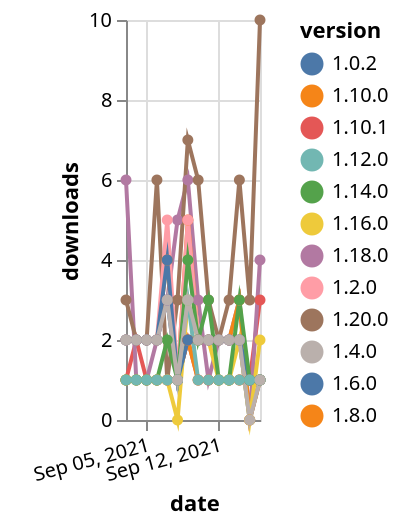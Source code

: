 {"$schema": "https://vega.github.io/schema/vega-lite/v5.json", "description": "A simple bar chart with embedded data.", "data": {"values": [{"date": "2021-09-03", "total": 3153, "delta": 2, "version": "1.6.0"}, {"date": "2021-09-04", "total": 3155, "delta": 2, "version": "1.6.0"}, {"date": "2021-09-05", "total": 3157, "delta": 2, "version": "1.6.0"}, {"date": "2021-09-06", "total": 3159, "delta": 2, "version": "1.6.0"}, {"date": "2021-09-07", "total": 3162, "delta": 3, "version": "1.6.0"}, {"date": "2021-09-08", "total": 3163, "delta": 1, "version": "1.6.0"}, {"date": "2021-09-09", "total": 3165, "delta": 2, "version": "1.6.0"}, {"date": "2021-09-10", "total": 3167, "delta": 2, "version": "1.6.0"}, {"date": "2021-09-11", "total": 3169, "delta": 2, "version": "1.6.0"}, {"date": "2021-09-12", "total": 3171, "delta": 2, "version": "1.6.0"}, {"date": "2021-09-13", "total": 3173, "delta": 2, "version": "1.6.0"}, {"date": "2021-09-14", "total": 3175, "delta": 2, "version": "1.6.0"}, {"date": "2021-09-15", "total": 3175, "delta": 0, "version": "1.6.0"}, {"date": "2021-09-16", "total": 3176, "delta": 1, "version": "1.6.0"}, {"date": "2021-09-03", "total": 822, "delta": 1, "version": "1.10.1"}, {"date": "2021-09-04", "total": 824, "delta": 2, "version": "1.10.1"}, {"date": "2021-09-05", "total": 825, "delta": 1, "version": "1.10.1"}, {"date": "2021-09-06", "total": 826, "delta": 1, "version": "1.10.1"}, {"date": "2021-09-07", "total": 827, "delta": 1, "version": "1.10.1"}, {"date": "2021-09-08", "total": 828, "delta": 1, "version": "1.10.1"}, {"date": "2021-09-09", "total": 830, "delta": 2, "version": "1.10.1"}, {"date": "2021-09-10", "total": 831, "delta": 1, "version": "1.10.1"}, {"date": "2021-09-11", "total": 832, "delta": 1, "version": "1.10.1"}, {"date": "2021-09-12", "total": 833, "delta": 1, "version": "1.10.1"}, {"date": "2021-09-13", "total": 834, "delta": 1, "version": "1.10.1"}, {"date": "2021-09-14", "total": 835, "delta": 1, "version": "1.10.1"}, {"date": "2021-09-15", "total": 836, "delta": 1, "version": "1.10.1"}, {"date": "2021-09-16", "total": 839, "delta": 3, "version": "1.10.1"}, {"date": "2021-09-03", "total": 801, "delta": 6, "version": "1.18.0"}, {"date": "2021-09-04", "total": 802, "delta": 1, "version": "1.18.0"}, {"date": "2021-09-05", "total": 803, "delta": 1, "version": "1.18.0"}, {"date": "2021-09-06", "total": 805, "delta": 2, "version": "1.18.0"}, {"date": "2021-09-07", "total": 808, "delta": 3, "version": "1.18.0"}, {"date": "2021-09-08", "total": 813, "delta": 5, "version": "1.18.0"}, {"date": "2021-09-09", "total": 819, "delta": 6, "version": "1.18.0"}, {"date": "2021-09-10", "total": 822, "delta": 3, "version": "1.18.0"}, {"date": "2021-09-11", "total": 823, "delta": 1, "version": "1.18.0"}, {"date": "2021-09-12", "total": 825, "delta": 2, "version": "1.18.0"}, {"date": "2021-09-13", "total": 827, "delta": 2, "version": "1.18.0"}, {"date": "2021-09-14", "total": 830, "delta": 3, "version": "1.18.0"}, {"date": "2021-09-15", "total": 830, "delta": 0, "version": "1.18.0"}, {"date": "2021-09-16", "total": 834, "delta": 4, "version": "1.18.0"}, {"date": "2021-09-03", "total": 3136, "delta": 2, "version": "1.8.0"}, {"date": "2021-09-04", "total": 3138, "delta": 2, "version": "1.8.0"}, {"date": "2021-09-05", "total": 3140, "delta": 2, "version": "1.8.0"}, {"date": "2021-09-06", "total": 3142, "delta": 2, "version": "1.8.0"}, {"date": "2021-09-07", "total": 3146, "delta": 4, "version": "1.8.0"}, {"date": "2021-09-08", "total": 3147, "delta": 1, "version": "1.8.0"}, {"date": "2021-09-09", "total": 3152, "delta": 5, "version": "1.8.0"}, {"date": "2021-09-10", "total": 3154, "delta": 2, "version": "1.8.0"}, {"date": "2021-09-11", "total": 3156, "delta": 2, "version": "1.8.0"}, {"date": "2021-09-12", "total": 3158, "delta": 2, "version": "1.8.0"}, {"date": "2021-09-13", "total": 3160, "delta": 2, "version": "1.8.0"}, {"date": "2021-09-14", "total": 3163, "delta": 3, "version": "1.8.0"}, {"date": "2021-09-15", "total": 3163, "delta": 0, "version": "1.8.0"}, {"date": "2021-09-16", "total": 3164, "delta": 1, "version": "1.8.0"}, {"date": "2021-09-03", "total": 595, "delta": 1, "version": "1.10.0"}, {"date": "2021-09-04", "total": 596, "delta": 1, "version": "1.10.0"}, {"date": "2021-09-05", "total": 597, "delta": 1, "version": "1.10.0"}, {"date": "2021-09-06", "total": 598, "delta": 1, "version": "1.10.0"}, {"date": "2021-09-07", "total": 599, "delta": 1, "version": "1.10.0"}, {"date": "2021-09-08", "total": 600, "delta": 1, "version": "1.10.0"}, {"date": "2021-09-09", "total": 602, "delta": 2, "version": "1.10.0"}, {"date": "2021-09-10", "total": 603, "delta": 1, "version": "1.10.0"}, {"date": "2021-09-11", "total": 604, "delta": 1, "version": "1.10.0"}, {"date": "2021-09-12", "total": 605, "delta": 1, "version": "1.10.0"}, {"date": "2021-09-13", "total": 606, "delta": 1, "version": "1.10.0"}, {"date": "2021-09-14", "total": 607, "delta": 1, "version": "1.10.0"}, {"date": "2021-09-15", "total": 608, "delta": 1, "version": "1.10.0"}, {"date": "2021-09-16", "total": 609, "delta": 1, "version": "1.10.0"}, {"date": "2021-09-03", "total": 338, "delta": 3, "version": "1.20.0"}, {"date": "2021-09-04", "total": 340, "delta": 2, "version": "1.20.0"}, {"date": "2021-09-05", "total": 342, "delta": 2, "version": "1.20.0"}, {"date": "2021-09-06", "total": 348, "delta": 6, "version": "1.20.0"}, {"date": "2021-09-07", "total": 349, "delta": 1, "version": "1.20.0"}, {"date": "2021-09-08", "total": 352, "delta": 3, "version": "1.20.0"}, {"date": "2021-09-09", "total": 359, "delta": 7, "version": "1.20.0"}, {"date": "2021-09-10", "total": 365, "delta": 6, "version": "1.20.0"}, {"date": "2021-09-11", "total": 368, "delta": 3, "version": "1.20.0"}, {"date": "2021-09-12", "total": 370, "delta": 2, "version": "1.20.0"}, {"date": "2021-09-13", "total": 373, "delta": 3, "version": "1.20.0"}, {"date": "2021-09-14", "total": 379, "delta": 6, "version": "1.20.0"}, {"date": "2021-09-15", "total": 382, "delta": 3, "version": "1.20.0"}, {"date": "2021-09-16", "total": 392, "delta": 10, "version": "1.20.0"}, {"date": "2021-09-03", "total": 375, "delta": 1, "version": "1.16.0"}, {"date": "2021-09-04", "total": 376, "delta": 1, "version": "1.16.0"}, {"date": "2021-09-05", "total": 377, "delta": 1, "version": "1.16.0"}, {"date": "2021-09-06", "total": 378, "delta": 1, "version": "1.16.0"}, {"date": "2021-09-07", "total": 379, "delta": 1, "version": "1.16.0"}, {"date": "2021-09-08", "total": 379, "delta": 0, "version": "1.16.0"}, {"date": "2021-09-09", "total": 382, "delta": 3, "version": "1.16.0"}, {"date": "2021-09-10", "total": 384, "delta": 2, "version": "1.16.0"}, {"date": "2021-09-11", "total": 386, "delta": 2, "version": "1.16.0"}, {"date": "2021-09-12", "total": 387, "delta": 1, "version": "1.16.0"}, {"date": "2021-09-13", "total": 388, "delta": 1, "version": "1.16.0"}, {"date": "2021-09-14", "total": 390, "delta": 2, "version": "1.16.0"}, {"date": "2021-09-15", "total": 390, "delta": 0, "version": "1.16.0"}, {"date": "2021-09-16", "total": 392, "delta": 2, "version": "1.16.0"}, {"date": "2021-09-03", "total": 4638, "delta": 2, "version": "1.2.0"}, {"date": "2021-09-04", "total": 4640, "delta": 2, "version": "1.2.0"}, {"date": "2021-09-05", "total": 4642, "delta": 2, "version": "1.2.0"}, {"date": "2021-09-06", "total": 4644, "delta": 2, "version": "1.2.0"}, {"date": "2021-09-07", "total": 4649, "delta": 5, "version": "1.2.0"}, {"date": "2021-09-08", "total": 4650, "delta": 1, "version": "1.2.0"}, {"date": "2021-09-09", "total": 4655, "delta": 5, "version": "1.2.0"}, {"date": "2021-09-10", "total": 4657, "delta": 2, "version": "1.2.0"}, {"date": "2021-09-11", "total": 4659, "delta": 2, "version": "1.2.0"}, {"date": "2021-09-12", "total": 4661, "delta": 2, "version": "1.2.0"}, {"date": "2021-09-13", "total": 4663, "delta": 2, "version": "1.2.0"}, {"date": "2021-09-14", "total": 4665, "delta": 2, "version": "1.2.0"}, {"date": "2021-09-15", "total": 4666, "delta": 1, "version": "1.2.0"}, {"date": "2021-09-16", "total": 4667, "delta": 1, "version": "1.2.0"}, {"date": "2021-09-03", "total": 3677, "delta": 2, "version": "1.0.2"}, {"date": "2021-09-04", "total": 3679, "delta": 2, "version": "1.0.2"}, {"date": "2021-09-05", "total": 3681, "delta": 2, "version": "1.0.2"}, {"date": "2021-09-06", "total": 3683, "delta": 2, "version": "1.0.2"}, {"date": "2021-09-07", "total": 3687, "delta": 4, "version": "1.0.2"}, {"date": "2021-09-08", "total": 3688, "delta": 1, "version": "1.0.2"}, {"date": "2021-09-09", "total": 3690, "delta": 2, "version": "1.0.2"}, {"date": "2021-09-10", "total": 3692, "delta": 2, "version": "1.0.2"}, {"date": "2021-09-11", "total": 3694, "delta": 2, "version": "1.0.2"}, {"date": "2021-09-12", "total": 3696, "delta": 2, "version": "1.0.2"}, {"date": "2021-09-13", "total": 3698, "delta": 2, "version": "1.0.2"}, {"date": "2021-09-14", "total": 3700, "delta": 2, "version": "1.0.2"}, {"date": "2021-09-15", "total": 3701, "delta": 1, "version": "1.0.2"}, {"date": "2021-09-16", "total": 3702, "delta": 1, "version": "1.0.2"}, {"date": "2021-09-03", "total": 654, "delta": 1, "version": "1.14.0"}, {"date": "2021-09-04", "total": 655, "delta": 1, "version": "1.14.0"}, {"date": "2021-09-05", "total": 656, "delta": 1, "version": "1.14.0"}, {"date": "2021-09-06", "total": 657, "delta": 1, "version": "1.14.0"}, {"date": "2021-09-07", "total": 659, "delta": 2, "version": "1.14.0"}, {"date": "2021-09-08", "total": 660, "delta": 1, "version": "1.14.0"}, {"date": "2021-09-09", "total": 664, "delta": 4, "version": "1.14.0"}, {"date": "2021-09-10", "total": 666, "delta": 2, "version": "1.14.0"}, {"date": "2021-09-11", "total": 669, "delta": 3, "version": "1.14.0"}, {"date": "2021-09-12", "total": 670, "delta": 1, "version": "1.14.0"}, {"date": "2021-09-13", "total": 671, "delta": 1, "version": "1.14.0"}, {"date": "2021-09-14", "total": 674, "delta": 3, "version": "1.14.0"}, {"date": "2021-09-15", "total": 675, "delta": 1, "version": "1.14.0"}, {"date": "2021-09-16", "total": 676, "delta": 1, "version": "1.14.0"}, {"date": "2021-09-03", "total": 546, "delta": 1, "version": "1.12.0"}, {"date": "2021-09-04", "total": 547, "delta": 1, "version": "1.12.0"}, {"date": "2021-09-05", "total": 548, "delta": 1, "version": "1.12.0"}, {"date": "2021-09-06", "total": 549, "delta": 1, "version": "1.12.0"}, {"date": "2021-09-07", "total": 550, "delta": 1, "version": "1.12.0"}, {"date": "2021-09-08", "total": 551, "delta": 1, "version": "1.12.0"}, {"date": "2021-09-09", "total": 554, "delta": 3, "version": "1.12.0"}, {"date": "2021-09-10", "total": 555, "delta": 1, "version": "1.12.0"}, {"date": "2021-09-11", "total": 556, "delta": 1, "version": "1.12.0"}, {"date": "2021-09-12", "total": 557, "delta": 1, "version": "1.12.0"}, {"date": "2021-09-13", "total": 558, "delta": 1, "version": "1.12.0"}, {"date": "2021-09-14", "total": 559, "delta": 1, "version": "1.12.0"}, {"date": "2021-09-15", "total": 560, "delta": 1, "version": "1.12.0"}, {"date": "2021-09-16", "total": 561, "delta": 1, "version": "1.12.0"}, {"date": "2021-09-03", "total": 2773, "delta": 2, "version": "1.4.0"}, {"date": "2021-09-04", "total": 2775, "delta": 2, "version": "1.4.0"}, {"date": "2021-09-05", "total": 2777, "delta": 2, "version": "1.4.0"}, {"date": "2021-09-06", "total": 2779, "delta": 2, "version": "1.4.0"}, {"date": "2021-09-07", "total": 2782, "delta": 3, "version": "1.4.0"}, {"date": "2021-09-08", "total": 2783, "delta": 1, "version": "1.4.0"}, {"date": "2021-09-09", "total": 2786, "delta": 3, "version": "1.4.0"}, {"date": "2021-09-10", "total": 2788, "delta": 2, "version": "1.4.0"}, {"date": "2021-09-11", "total": 2790, "delta": 2, "version": "1.4.0"}, {"date": "2021-09-12", "total": 2792, "delta": 2, "version": "1.4.0"}, {"date": "2021-09-13", "total": 2794, "delta": 2, "version": "1.4.0"}, {"date": "2021-09-14", "total": 2796, "delta": 2, "version": "1.4.0"}, {"date": "2021-09-15", "total": 2796, "delta": 0, "version": "1.4.0"}, {"date": "2021-09-16", "total": 2797, "delta": 1, "version": "1.4.0"}]}, "width": "container", "mark": {"type": "line", "point": {"filled": true}}, "encoding": {"x": {"field": "date", "type": "temporal", "timeUnit": "yearmonthdate", "title": "date", "axis": {"labelAngle": -15}}, "y": {"field": "delta", "type": "quantitative", "title": "downloads"}, "color": {"field": "version", "type": "nominal"}, "tooltip": {"field": "delta"}}}